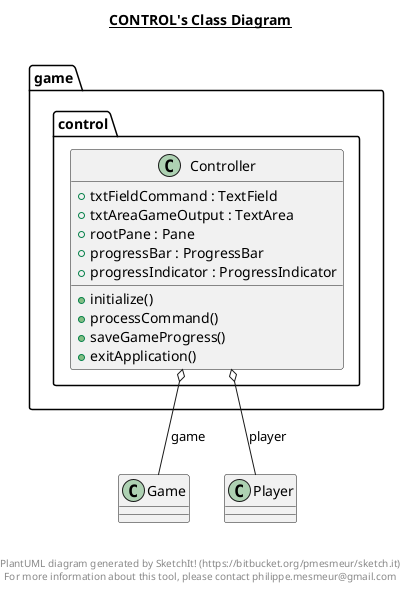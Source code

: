 @startuml

title __CONTROL's Class Diagram__\n

  package game {
    package game.control {
      class Controller {
          + txtFieldCommand : TextField
          + txtAreaGameOutput : TextArea
          + rootPane : Pane
          + progressBar : ProgressBar
          + progressIndicator : ProgressIndicator
          + initialize()
          + processCommand()
          + saveGameProgress()
          + exitApplication()
      }
    }
  }
  

  Controller o-- Game : game
  Controller o-- Player : player


right footer


PlantUML diagram generated by SketchIt! (https://bitbucket.org/pmesmeur/sketch.it)
For more information about this tool, please contact philippe.mesmeur@gmail.com
endfooter

@enduml
